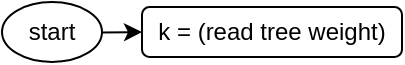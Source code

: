 <mxfile>
    <diagram id="cAf06dyQ9pGNzBsOKZpF" name="main">
        <mxGraphModel dx="703" dy="427" grid="1" gridSize="10" guides="1" tooltips="1" connect="1" arrows="1" fold="1" page="1" pageScale="1" pageWidth="850" pageHeight="1100" math="0" shadow="0">
            <root>
                <mxCell id="0"/>
                <mxCell id="1" parent="0"/>
                <mxCell id="4" value="" style="edgeStyle=none;html=1;" edge="1" parent="1" source="2" target="3">
                    <mxGeometry relative="1" as="geometry"/>
                </mxCell>
                <mxCell id="2" value="start" style="ellipse;whiteSpace=wrap;html=1;" vertex="1" parent="1">
                    <mxGeometry x="70" y="40" width="50" height="30" as="geometry"/>
                </mxCell>
                <mxCell id="3" value="k = (read tree weight)" style="rounded=1;whiteSpace=wrap;html=1;" vertex="1" parent="1">
                    <mxGeometry x="140" y="42.5" width="130" height="25" as="geometry"/>
                </mxCell>
            </root>
        </mxGraphModel>
    </diagram>
</mxfile>
